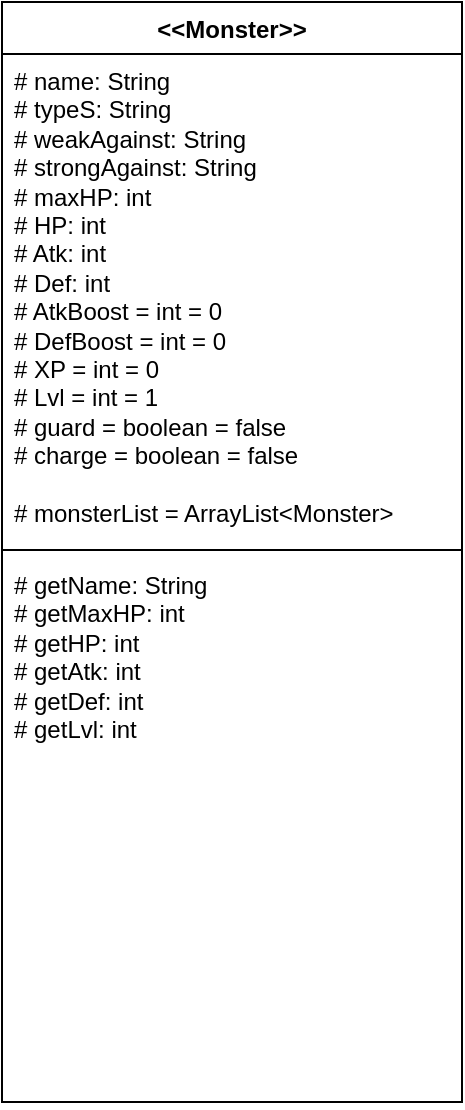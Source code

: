 <mxfile version="22.1.5" type="github">
  <diagram id="C5RBs43oDa-KdzZeNtuy" name="Page-1">
    <mxGraphModel dx="197" dy="254" grid="1" gridSize="10" guides="1" tooltips="1" connect="1" arrows="1" fold="1" page="1" pageScale="1" pageWidth="827" pageHeight="1169" math="0" shadow="0">
      <root>
        <mxCell id="WIyWlLk6GJQsqaUBKTNV-0" />
        <mxCell id="WIyWlLk6GJQsqaUBKTNV-1" parent="WIyWlLk6GJQsqaUBKTNV-0" />
        <mxCell id="-zpeLmsUHGGH9OffOYsW-0" value="&amp;lt;&amp;lt;Monster&amp;gt;&amp;gt;" style="swimlane;fontStyle=1;align=center;verticalAlign=top;childLayout=stackLayout;horizontal=1;startSize=26;horizontalStack=0;resizeParent=1;resizeParentMax=0;resizeLast=0;collapsible=1;marginBottom=0;whiteSpace=wrap;html=1;" parent="WIyWlLk6GJQsqaUBKTNV-1" vertex="1">
          <mxGeometry x="330" y="220" width="230" height="550" as="geometry" />
        </mxCell>
        <mxCell id="-zpeLmsUHGGH9OffOYsW-1" value="# name: String&lt;br&gt;# typeS: String&lt;br&gt;# weakAgainst: String&lt;br&gt;# strongAgainst: String&lt;br&gt;# maxHP: int&lt;br&gt;# HP: int&lt;br&gt;# Atk: int&lt;br&gt;# Def: int&lt;br&gt;# AtkBoost = int = 0&lt;br&gt;# DefBoost = int = 0&lt;br&gt;# XP = int = 0&lt;br&gt;# Lvl = int = 1&lt;br&gt;# guard = boolean = false&lt;br&gt;# charge = boolean = false&lt;br&gt;&lt;br&gt;# monsterList = ArrayList&amp;lt;Monster&amp;gt;" style="text;strokeColor=none;fillColor=none;align=left;verticalAlign=top;spacingLeft=4;spacingRight=4;overflow=hidden;rotatable=0;points=[[0,0.5],[1,0.5]];portConstraint=eastwest;whiteSpace=wrap;html=1;" parent="-zpeLmsUHGGH9OffOYsW-0" vertex="1">
          <mxGeometry y="26" width="230" height="244" as="geometry" />
        </mxCell>
        <mxCell id="-zpeLmsUHGGH9OffOYsW-2" value="" style="line;strokeWidth=1;fillColor=none;align=left;verticalAlign=middle;spacingTop=-1;spacingLeft=3;spacingRight=3;rotatable=0;labelPosition=right;points=[];portConstraint=eastwest;strokeColor=inherit;" parent="-zpeLmsUHGGH9OffOYsW-0" vertex="1">
          <mxGeometry y="270" width="230" height="8" as="geometry" />
        </mxCell>
        <mxCell id="-zpeLmsUHGGH9OffOYsW-3" value="# getName: String&lt;br&gt;# getMaxHP: int&lt;br&gt;# getHP: int&lt;br&gt;# getAtk: int&lt;br&gt;# getDef: int&lt;br&gt;# getLvl: int" style="text;strokeColor=none;fillColor=none;align=left;verticalAlign=top;spacingLeft=4;spacingRight=4;overflow=hidden;rotatable=0;points=[[0,0.5],[1,0.5]];portConstraint=eastwest;whiteSpace=wrap;html=1;" parent="-zpeLmsUHGGH9OffOYsW-0" vertex="1">
          <mxGeometry y="278" width="230" height="272" as="geometry" />
        </mxCell>
      </root>
    </mxGraphModel>
  </diagram>
</mxfile>
